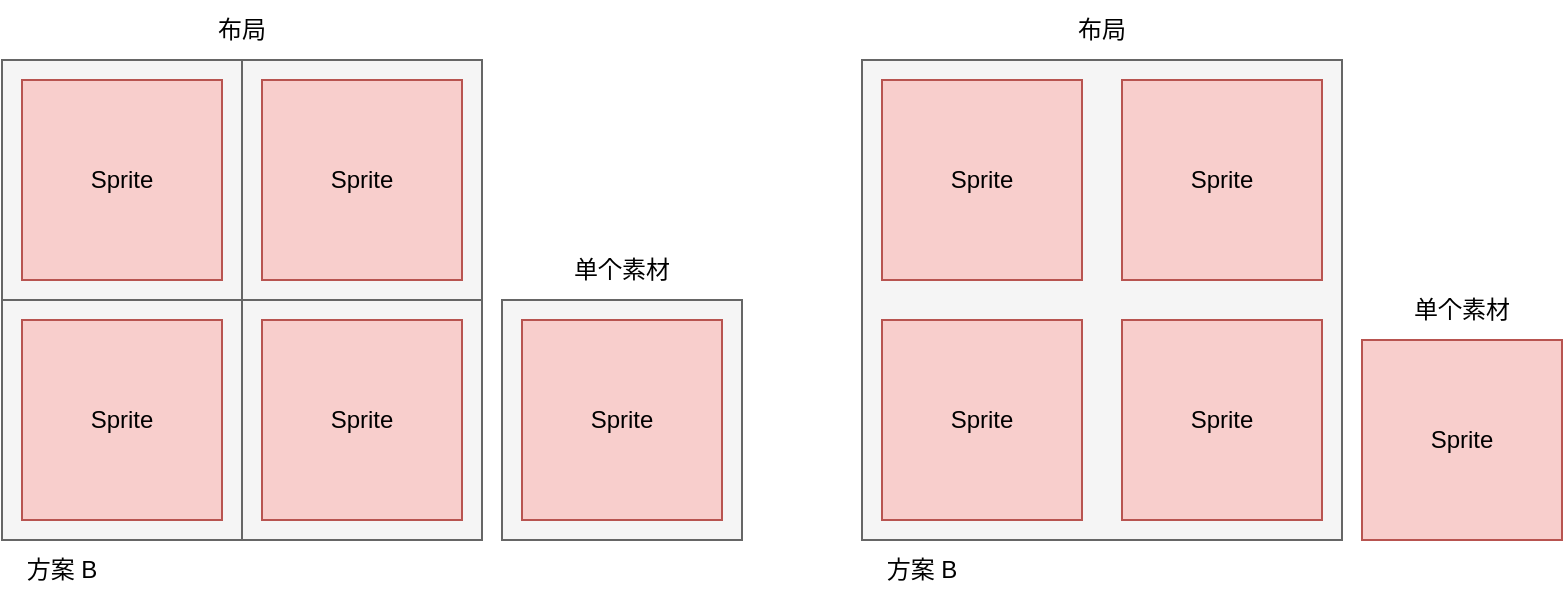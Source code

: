 <mxfile version="21.7.2" type="github">
  <diagram name="第 1 页" id="Zduq8fMRWNMd3kEKtpE4">
    <mxGraphModel dx="2026" dy="1157" grid="1" gridSize="10" guides="1" tooltips="1" connect="1" arrows="1" fold="1" page="1" pageScale="1" pageWidth="850" pageHeight="1100" math="0" shadow="0">
      <root>
        <mxCell id="0" />
        <mxCell id="1" parent="0" />
        <mxCell id="QOxY9AwFlRQwBTzi98YL-1" value="" style="rounded=0;whiteSpace=wrap;html=1;" vertex="1" parent="1">
          <mxGeometry x="50" y="400" width="240" height="240" as="geometry" />
        </mxCell>
        <mxCell id="QOxY9AwFlRQwBTzi98YL-3" value="Sprite" style="rounded=0;whiteSpace=wrap;html=1;fillColor=#f5f5f5;strokeColor=#666666;fontColor=#333333;" vertex="1" parent="1">
          <mxGeometry x="50" y="400" width="120" height="120" as="geometry" />
        </mxCell>
        <mxCell id="QOxY9AwFlRQwBTzi98YL-6" value="" style="rounded=0;whiteSpace=wrap;html=1;fillColor=#f5f5f5;fontColor=#333333;strokeColor=#666666;" vertex="1" parent="1">
          <mxGeometry x="480" y="400" width="240" height="240" as="geometry" />
        </mxCell>
        <mxCell id="QOxY9AwFlRQwBTzi98YL-8" value="Sprite" style="rounded=0;whiteSpace=wrap;html=1;strokeColor=#b85450;fillColor=#f8cecc;" vertex="1" parent="1">
          <mxGeometry x="490" y="410" width="100" height="100" as="geometry" />
        </mxCell>
        <mxCell id="QOxY9AwFlRQwBTzi98YL-14" value="Sprite" style="rounded=0;whiteSpace=wrap;html=1;fillColor=#f8cecc;strokeColor=#b85450;" vertex="1" parent="1">
          <mxGeometry x="60" y="410" width="100" height="100" as="geometry" />
        </mxCell>
        <mxCell id="QOxY9AwFlRQwBTzi98YL-16" value="Sprite" style="rounded=0;whiteSpace=wrap;html=1;strokeColor=#b85450;fillColor=#f8cecc;" vertex="1" parent="1">
          <mxGeometry x="610" y="410" width="100" height="100" as="geometry" />
        </mxCell>
        <mxCell id="QOxY9AwFlRQwBTzi98YL-17" value="Sprite" style="rounded=0;whiteSpace=wrap;html=1;strokeColor=#b85450;fillColor=#f8cecc;" vertex="1" parent="1">
          <mxGeometry x="490" y="530" width="100" height="100" as="geometry" />
        </mxCell>
        <mxCell id="QOxY9AwFlRQwBTzi98YL-18" value="Sprite" style="rounded=0;whiteSpace=wrap;html=1;strokeColor=#b85450;fillColor=#f8cecc;" vertex="1" parent="1">
          <mxGeometry x="610" y="530" width="100" height="100" as="geometry" />
        </mxCell>
        <mxCell id="QOxY9AwFlRQwBTzi98YL-19" value="Sprite" style="rounded=0;whiteSpace=wrap;html=1;fillColor=#f5f5f5;strokeColor=#666666;fontColor=#333333;" vertex="1" parent="1">
          <mxGeometry x="170" y="400" width="120" height="120" as="geometry" />
        </mxCell>
        <mxCell id="QOxY9AwFlRQwBTzi98YL-20" value="Sprite" style="rounded=0;whiteSpace=wrap;html=1;fillColor=#f8cecc;strokeColor=#b85450;" vertex="1" parent="1">
          <mxGeometry x="180" y="410" width="100" height="100" as="geometry" />
        </mxCell>
        <mxCell id="QOxY9AwFlRQwBTzi98YL-22" value="Sprite" style="rounded=0;whiteSpace=wrap;html=1;fillColor=#f5f5f5;strokeColor=#666666;fontColor=#333333;" vertex="1" parent="1">
          <mxGeometry x="50" y="520" width="120" height="120" as="geometry" />
        </mxCell>
        <mxCell id="QOxY9AwFlRQwBTzi98YL-23" value="Sprite" style="rounded=0;whiteSpace=wrap;html=1;fillColor=#f8cecc;strokeColor=#b85450;" vertex="1" parent="1">
          <mxGeometry x="60" y="530" width="100" height="100" as="geometry" />
        </mxCell>
        <mxCell id="QOxY9AwFlRQwBTzi98YL-24" value="Sprite" style="rounded=0;whiteSpace=wrap;html=1;fillColor=#f5f5f5;strokeColor=#666666;fontColor=#333333;" vertex="1" parent="1">
          <mxGeometry x="170" y="520" width="120" height="120" as="geometry" />
        </mxCell>
        <mxCell id="QOxY9AwFlRQwBTzi98YL-25" value="Sprite" style="rounded=0;whiteSpace=wrap;html=1;fillColor=#f8cecc;strokeColor=#b85450;" vertex="1" parent="1">
          <mxGeometry x="180" y="530" width="100" height="100" as="geometry" />
        </mxCell>
        <mxCell id="QOxY9AwFlRQwBTzi98YL-26" value="布局" style="text;html=1;strokeColor=none;fillColor=none;align=center;verticalAlign=middle;whiteSpace=wrap;rounded=0;" vertex="1" parent="1">
          <mxGeometry x="140" y="370" width="60" height="30" as="geometry" />
        </mxCell>
        <mxCell id="QOxY9AwFlRQwBTzi98YL-27" value="Sprite" style="rounded=0;whiteSpace=wrap;html=1;fillColor=#f5f5f5;strokeColor=#666666;fontColor=#333333;" vertex="1" parent="1">
          <mxGeometry x="300" y="520" width="120" height="120" as="geometry" />
        </mxCell>
        <mxCell id="QOxY9AwFlRQwBTzi98YL-28" value="Sprite" style="rounded=0;whiteSpace=wrap;html=1;fillColor=#f8cecc;strokeColor=#b85450;" vertex="1" parent="1">
          <mxGeometry x="310" y="530" width="100" height="100" as="geometry" />
        </mxCell>
        <mxCell id="QOxY9AwFlRQwBTzi98YL-29" value="Sprite" style="rounded=0;whiteSpace=wrap;html=1;strokeColor=#b85450;fillColor=#f8cecc;" vertex="1" parent="1">
          <mxGeometry x="730" y="540" width="100" height="100" as="geometry" />
        </mxCell>
        <mxCell id="QOxY9AwFlRQwBTzi98YL-30" value="布局" style="text;html=1;strokeColor=none;fillColor=none;align=center;verticalAlign=middle;whiteSpace=wrap;rounded=0;" vertex="1" parent="1">
          <mxGeometry x="570" y="370" width="60" height="30" as="geometry" />
        </mxCell>
        <mxCell id="QOxY9AwFlRQwBTzi98YL-31" value="方案 B" style="text;html=1;strokeColor=none;fillColor=none;align=center;verticalAlign=middle;whiteSpace=wrap;rounded=0;" vertex="1" parent="1">
          <mxGeometry x="50" y="640" width="60" height="30" as="geometry" />
        </mxCell>
        <mxCell id="QOxY9AwFlRQwBTzi98YL-32" value="方案 B" style="text;html=1;strokeColor=none;fillColor=none;align=center;verticalAlign=middle;whiteSpace=wrap;rounded=0;" vertex="1" parent="1">
          <mxGeometry x="480" y="640" width="60" height="30" as="geometry" />
        </mxCell>
        <mxCell id="QOxY9AwFlRQwBTzi98YL-33" value="单个素材" style="text;html=1;strokeColor=none;fillColor=none;align=center;verticalAlign=middle;whiteSpace=wrap;rounded=0;" vertex="1" parent="1">
          <mxGeometry x="330" y="490" width="60" height="30" as="geometry" />
        </mxCell>
        <mxCell id="QOxY9AwFlRQwBTzi98YL-34" value="单个素材" style="text;html=1;strokeColor=none;fillColor=none;align=center;verticalAlign=middle;whiteSpace=wrap;rounded=0;" vertex="1" parent="1">
          <mxGeometry x="750" y="510" width="60" height="30" as="geometry" />
        </mxCell>
      </root>
    </mxGraphModel>
  </diagram>
</mxfile>
